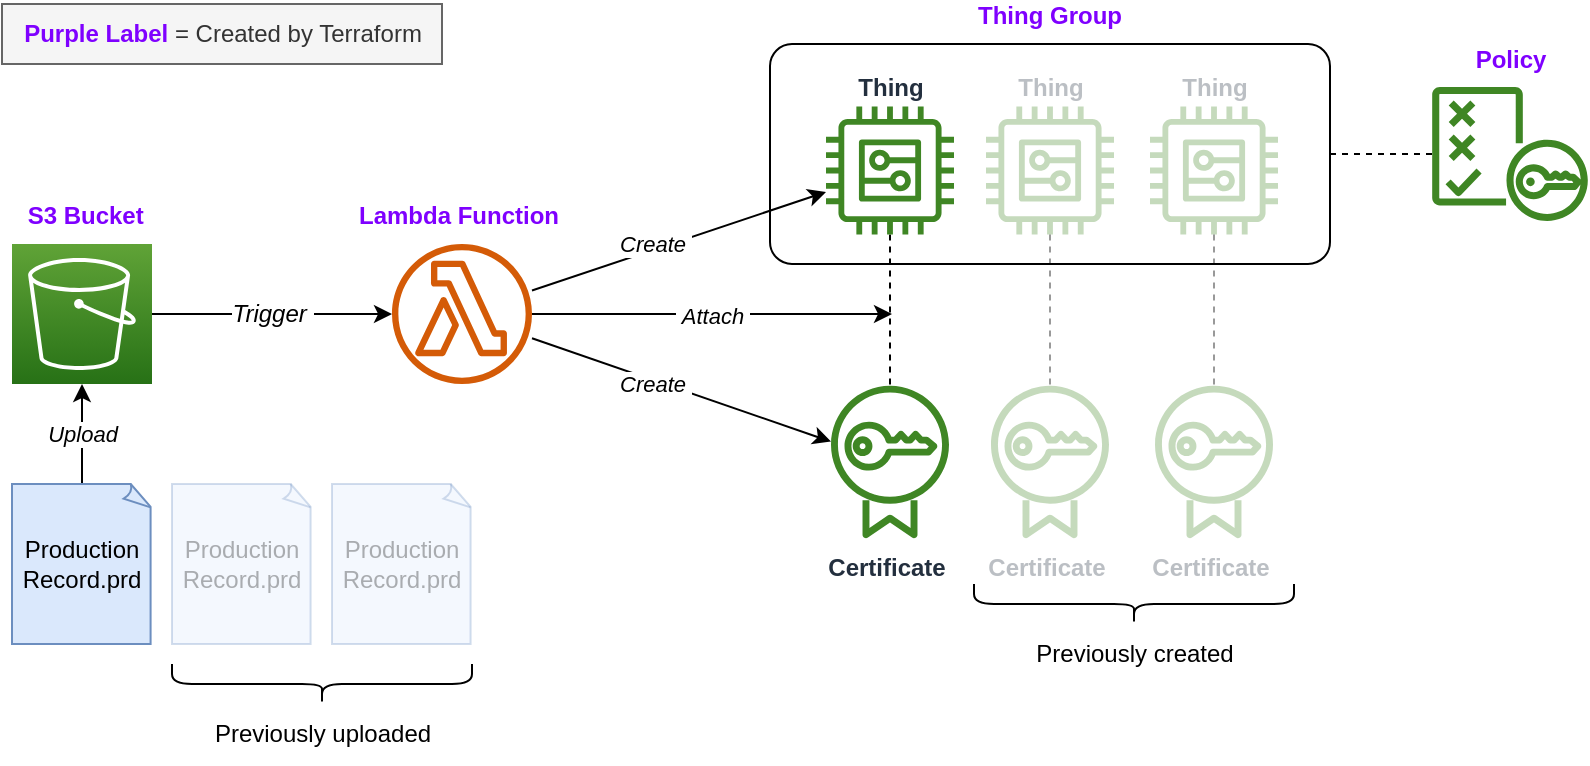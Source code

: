 <mxfile version="21.5.1" type="device">
  <diagram id="Ht1M8jgEwFfnCIfOTk4-" name="Page-1">
    <mxGraphModel dx="1418" dy="828" grid="1" gridSize="10" guides="1" tooltips="1" connect="1" arrows="1" fold="1" page="1" pageScale="1" pageWidth="1169" pageHeight="827" math="0" shadow="0">
      <root>
        <mxCell id="0" />
        <mxCell id="1" parent="0" />
        <mxCell id="50enxC9HLnrfEUEeyhwm-23" value="&lt;font style=&quot;font-size: 12px;&quot;&gt;&lt;i&gt;Trigger&amp;nbsp;&lt;/i&gt;&lt;/font&gt;" style="edgeStyle=orthogonalEdgeStyle;rounded=0;orthogonalLoop=1;jettySize=auto;html=1;endArrow=classic;endFill=1;spacingBottom=0;spacingRight=0;labelPosition=center;verticalLabelPosition=middle;align=center;verticalAlign=middle;" parent="1" source="UEzPUAAOIrF-is8g5C7q-116" target="50enxC9HLnrfEUEeyhwm-22" edge="1">
          <mxGeometry relative="1" as="geometry">
            <mxPoint as="offset" />
          </mxGeometry>
        </mxCell>
        <mxCell id="UEzPUAAOIrF-is8g5C7q-116" value="&lt;b&gt;&lt;font color=&quot;#7f00ff&quot;&gt;S3 Bucket&lt;/font&gt;&lt;/b&gt;&lt;b&gt;&lt;font color=&quot;#7f00ff&quot;&gt;&amp;nbsp;&lt;/font&gt;&lt;br&gt;&lt;/b&gt;" style="outlineConnect=0;fontColor=#232F3E;gradientColor=#60A337;gradientDirection=north;fillColor=#277116;strokeColor=#ffffff;dashed=0;verticalLabelPosition=top;verticalAlign=bottom;align=center;html=1;fontSize=12;fontStyle=0;aspect=fixed;shape=mxgraph.aws4.resourceIcon;resIcon=mxgraph.aws4.s3;labelBackgroundColor=#ffffff;labelPosition=center;spacingLeft=5;spacingTop=0;spacingBottom=5;" parent="1" vertex="1">
          <mxGeometry x="240" y="240" width="70" height="70" as="geometry" />
        </mxCell>
        <mxCell id="LK7KiupcVcjEU8YVU9xT-92" value="&lt;i&gt;Upload&lt;/i&gt;" style="edgeStyle=orthogonalEdgeStyle;rounded=0;orthogonalLoop=1;jettySize=auto;html=1;" parent="1" source="50enxC9HLnrfEUEeyhwm-14" target="UEzPUAAOIrF-is8g5C7q-116" edge="1">
          <mxGeometry relative="1" as="geometry" />
        </mxCell>
        <mxCell id="50enxC9HLnrfEUEeyhwm-14" value="Production&lt;br&gt;Record.prd" style="whiteSpace=wrap;html=1;shape=mxgraph.basic.document;fillColor=#dae8fc;strokeColor=#6c8ebf;" parent="1" vertex="1">
          <mxGeometry x="240" y="360" width="70" height="80" as="geometry" />
        </mxCell>
        <mxCell id="LK7KiupcVcjEU8YVU9xT-61" value="&lt;i&gt;&amp;nbsp;Create&amp;nbsp;&lt;/i&gt;" style="rounded=0;orthogonalLoop=1;jettySize=auto;html=1;" parent="1" source="50enxC9HLnrfEUEeyhwm-22" target="LK7KiupcVcjEU8YVU9xT-18" edge="1">
          <mxGeometry x="-0.188" y="-2" relative="1" as="geometry">
            <mxPoint as="offset" />
          </mxGeometry>
        </mxCell>
        <mxCell id="LK7KiupcVcjEU8YVU9xT-86" value="&lt;i&gt;&amp;nbsp;Attach&amp;nbsp;&lt;/i&gt;" style="edgeStyle=orthogonalEdgeStyle;rounded=0;orthogonalLoop=1;jettySize=auto;html=1;" parent="1" source="50enxC9HLnrfEUEeyhwm-22" edge="1">
          <mxGeometry relative="1" as="geometry">
            <mxPoint x="680" y="275" as="targetPoint" />
          </mxGeometry>
        </mxCell>
        <mxCell id="50enxC9HLnrfEUEeyhwm-22" value="&lt;div style=&quot;&quot;&gt;&lt;b style=&quot;background-color: initial;&quot;&gt;&lt;font color=&quot;#7f00ff&quot;&gt;Lambda Function&lt;/font&gt;&lt;/b&gt;&lt;/div&gt;" style="sketch=0;outlineConnect=0;fontColor=#232F3E;gradientColor=none;fillColor=#D45B07;strokeColor=none;dashed=0;verticalLabelPosition=top;verticalAlign=bottom;align=center;html=1;fontSize=12;fontStyle=0;aspect=fixed;pointerEvents=1;shape=mxgraph.aws4.lambda_function;labelPosition=center;spacingRight=5;spacingTop=5;spacingBottom=5;" parent="1" vertex="1">
          <mxGeometry x="430" y="240" width="70" height="70" as="geometry" />
        </mxCell>
        <mxCell id="LK7KiupcVcjEU8YVU9xT-6" value="&lt;b&gt;&lt;font color=&quot;#7f00ff&quot;&gt;Policy&lt;/font&gt;&lt;/b&gt;" style="sketch=0;outlineConnect=0;fontColor=#232F3E;gradientColor=none;fillColor=#3F8624;strokeColor=none;dashed=0;verticalLabelPosition=top;verticalAlign=bottom;align=center;html=1;fontSize=12;fontStyle=0;aspect=fixed;pointerEvents=1;shape=mxgraph.aws4.policy;labelPosition=center;spacingBottom=5;" parent="1" vertex="1">
          <mxGeometry x="950" y="161.5" width="78" height="67" as="geometry" />
        </mxCell>
        <mxCell id="LK7KiupcVcjEU8YVU9xT-31" style="rounded=0;orthogonalLoop=1;jettySize=auto;html=1;endArrow=none;endFill=0;dashed=1;exitX=1;exitY=0.5;exitDx=0;exitDy=0;" parent="1" source="LK7KiupcVcjEU8YVU9xT-16" target="LK7KiupcVcjEU8YVU9xT-6" edge="1">
          <mxGeometry relative="1" as="geometry">
            <mxPoint x="740" y="359.88" as="sourcePoint" />
            <mxPoint x="780" y="359.88" as="targetPoint" />
          </mxGeometry>
        </mxCell>
        <mxCell id="LK7KiupcVcjEU8YVU9xT-16" value="&lt;b style=&quot;border-color: var(--border-color);&quot;&gt;&lt;font color=&quot;#7f00ff&quot;&gt;Thing Group&lt;/font&gt;&lt;br&gt;&lt;/b&gt;" style="rounded=1;whiteSpace=wrap;html=1;verticalAlign=bottom;spacingTop=5;arcSize=10;container=0;labelPosition=center;verticalLabelPosition=top;align=center;spacingBottom=5;" parent="1" vertex="1">
          <mxGeometry x="619" y="140" width="280" height="110" as="geometry" />
        </mxCell>
        <mxCell id="LK7KiupcVcjEU8YVU9xT-63" value="" style="edgeStyle=orthogonalEdgeStyle;rounded=0;orthogonalLoop=1;jettySize=auto;html=1;endArrow=none;endFill=0;dashed=1;" parent="1" source="LK7KiupcVcjEU8YVU9xT-17" target="LK7KiupcVcjEU8YVU9xT-18" edge="1">
          <mxGeometry relative="1" as="geometry" />
        </mxCell>
        <mxCell id="LK7KiupcVcjEU8YVU9xT-17" value="&lt;b style=&quot;border-color: var(--border-color);&quot;&gt;Thing&lt;/b&gt;" style="sketch=0;outlineConnect=0;fontColor=#232F3E;gradientColor=none;fillColor=#3F8624;strokeColor=none;dashed=0;verticalLabelPosition=top;verticalAlign=bottom;align=center;html=1;fontSize=12;fontStyle=0;aspect=fixed;pointerEvents=1;shape=mxgraph.aws4.generic;labelPosition=center;" parent="1" vertex="1">
          <mxGeometry x="647" y="171.25" width="64" height="64" as="geometry" />
        </mxCell>
        <mxCell id="LK7KiupcVcjEU8YVU9xT-18" value="&lt;b&gt;Certificate&lt;br&gt;&lt;/b&gt;" style="sketch=0;outlineConnect=0;fontColor=#232F3E;gradientColor=none;fillColor=#3F8624;strokeColor=none;dashed=0;verticalLabelPosition=bottom;verticalAlign=top;align=center;html=1;fontSize=12;fontStyle=0;aspect=fixed;pointerEvents=1;shape=mxgraph.aws4.certificate_manager;labelPosition=center;spacingLeft=0;spacingRight=5;" parent="1" vertex="1">
          <mxGeometry x="649.5" y="310" width="59" height="78" as="geometry" />
        </mxCell>
        <mxCell id="LK7KiupcVcjEU8YVU9xT-62" value="&lt;i&gt;&amp;nbsp;Create&amp;nbsp;&lt;/i&gt;" style="rounded=0;orthogonalLoop=1;jettySize=auto;html=1;" parent="1" source="50enxC9HLnrfEUEeyhwm-22" target="LK7KiupcVcjEU8YVU9xT-17" edge="1">
          <mxGeometry x="-0.171" y="3" relative="1" as="geometry">
            <mxPoint as="offset" />
          </mxGeometry>
        </mxCell>
        <mxCell id="LK7KiupcVcjEU8YVU9xT-75" value="&lt;b style=&quot;border-color: var(--border-color);&quot;&gt;Thing&lt;/b&gt;" style="sketch=0;outlineConnect=0;fontColor=#232F3E;gradientColor=none;fillColor=#3F8624;strokeColor=none;dashed=0;verticalLabelPosition=top;verticalAlign=bottom;align=center;html=1;fontSize=12;fontStyle=0;aspect=fixed;pointerEvents=1;shape=mxgraph.aws4.generic;opacity=30;textOpacity=30;labelPosition=center;" parent="1" vertex="1">
          <mxGeometry x="727" y="171.25" width="64" height="64" as="geometry" />
        </mxCell>
        <mxCell id="LK7KiupcVcjEU8YVU9xT-76" value="&lt;b style=&quot;border-color: var(--border-color);&quot;&gt;Thing&lt;/b&gt;" style="sketch=0;outlineConnect=0;fontColor=#232F3E;gradientColor=none;fillColor=#3F8624;strokeColor=none;dashed=0;verticalLabelPosition=top;verticalAlign=bottom;align=center;html=1;fontSize=12;fontStyle=0;aspect=fixed;pointerEvents=1;shape=mxgraph.aws4.generic;opacity=30;textOpacity=30;labelPosition=center;" parent="1" vertex="1">
          <mxGeometry x="809" y="171.25" width="64" height="64" as="geometry" />
        </mxCell>
        <mxCell id="LK7KiupcVcjEU8YVU9xT-77" value="&lt;b&gt;Certificate&lt;br&gt;&lt;/b&gt;" style="sketch=0;outlineConnect=0;fontColor=#232F3E;gradientColor=none;fillColor=#3F8624;strokeColor=none;dashed=0;verticalLabelPosition=bottom;verticalAlign=top;align=center;html=1;fontSize=12;fontStyle=0;aspect=fixed;pointerEvents=1;shape=mxgraph.aws4.certificate_manager;labelPosition=center;spacingLeft=0;spacingRight=5;opacity=30;textOpacity=30;" parent="1" vertex="1">
          <mxGeometry x="729.5" y="310" width="59" height="78" as="geometry" />
        </mxCell>
        <mxCell id="LK7KiupcVcjEU8YVU9xT-78" value="&lt;b&gt;Certificate&lt;br&gt;&lt;/b&gt;" style="sketch=0;outlineConnect=0;fontColor=#232F3E;gradientColor=none;fillColor=#3F8624;strokeColor=none;dashed=0;verticalLabelPosition=bottom;verticalAlign=top;align=center;html=1;fontSize=12;fontStyle=0;aspect=fixed;pointerEvents=1;shape=mxgraph.aws4.certificate_manager;labelPosition=center;spacingLeft=0;spacingRight=5;opacity=30;textOpacity=30;" parent="1" vertex="1">
          <mxGeometry x="811.5" y="310" width="59" height="78" as="geometry" />
        </mxCell>
        <mxCell id="LK7KiupcVcjEU8YVU9xT-84" value="" style="edgeStyle=orthogonalEdgeStyle;rounded=0;orthogonalLoop=1;jettySize=auto;html=1;endArrow=none;endFill=0;dashed=1;textOpacity=40;opacity=40;" parent="1" source="LK7KiupcVcjEU8YVU9xT-75" target="LK7KiupcVcjEU8YVU9xT-77" edge="1">
          <mxGeometry relative="1" as="geometry">
            <mxPoint x="690" y="331" as="sourcePoint" />
            <mxPoint x="690" y="227" as="targetPoint" />
          </mxGeometry>
        </mxCell>
        <mxCell id="LK7KiupcVcjEU8YVU9xT-85" value="" style="edgeStyle=orthogonalEdgeStyle;rounded=0;orthogonalLoop=1;jettySize=auto;html=1;endArrow=none;endFill=0;dashed=1;opacity=40;textOpacity=40;" parent="1" source="LK7KiupcVcjEU8YVU9xT-76" target="LK7KiupcVcjEU8YVU9xT-78" edge="1">
          <mxGeometry relative="1" as="geometry">
            <mxPoint x="770" y="331" as="sourcePoint" />
            <mxPoint x="770" y="227" as="targetPoint" />
          </mxGeometry>
        </mxCell>
        <mxCell id="LK7KiupcVcjEU8YVU9xT-87" value="" style="shape=curlyBracket;whiteSpace=wrap;html=1;rounded=1;flipH=1;labelPosition=right;verticalLabelPosition=middle;align=left;verticalAlign=middle;rotation=90;textDirection=ltr;size=0.5;" parent="1" vertex="1">
          <mxGeometry x="791" y="340" width="20" height="160" as="geometry" />
        </mxCell>
        <mxCell id="LK7KiupcVcjEU8YVU9xT-88" value="Previously created" style="text;html=1;align=center;verticalAlign=middle;resizable=0;points=[];autosize=1;strokeColor=none;fillColor=none;" parent="1" vertex="1">
          <mxGeometry x="741" y="430" width="120" height="30" as="geometry" />
        </mxCell>
        <mxCell id="LK7KiupcVcjEU8YVU9xT-89" value="" style="shape=curlyBracket;whiteSpace=wrap;html=1;rounded=1;flipH=1;labelPosition=right;verticalLabelPosition=middle;align=left;verticalAlign=middle;rotation=90;textDirection=ltr;size=0.5;" parent="1" vertex="1">
          <mxGeometry x="385" y="385" width="20" height="150" as="geometry" />
        </mxCell>
        <mxCell id="LK7KiupcVcjEU8YVU9xT-90" value="Production&lt;br&gt;Record.prd" style="whiteSpace=wrap;html=1;shape=mxgraph.basic.document;fillColor=#dae8fc;strokeColor=#6c8ebf;opacity=30;textOpacity=30;" parent="1" vertex="1">
          <mxGeometry x="320" y="360" width="70" height="80" as="geometry" />
        </mxCell>
        <mxCell id="LK7KiupcVcjEU8YVU9xT-91" value="Production&lt;br&gt;Record.prd" style="whiteSpace=wrap;html=1;shape=mxgraph.basic.document;fillColor=#dae8fc;strokeColor=#6c8ebf;opacity=30;textOpacity=30;" parent="1" vertex="1">
          <mxGeometry x="400" y="360" width="70" height="80" as="geometry" />
        </mxCell>
        <mxCell id="LK7KiupcVcjEU8YVU9xT-93" value="Previously uploaded" style="text;html=1;align=center;verticalAlign=middle;resizable=0;points=[];autosize=1;strokeColor=none;fillColor=none;" parent="1" vertex="1">
          <mxGeometry x="330" y="470" width="130" height="30" as="geometry" />
        </mxCell>
        <mxCell id="LK7KiupcVcjEU8YVU9xT-94" value="&lt;font style=&quot;font-weight: bold;&quot; color=&quot;#7f00ff&quot;&gt;Purple Label&amp;nbsp;&lt;/font&gt;= Created by Terraform" style="text;html=1;align=center;verticalAlign=middle;resizable=0;points=[];autosize=1;strokeColor=#666666;fillColor=#f5f5f5;fontColor=#333333;" parent="1" vertex="1">
          <mxGeometry x="235" y="120" width="220" height="30" as="geometry" />
        </mxCell>
      </root>
    </mxGraphModel>
  </diagram>
</mxfile>
